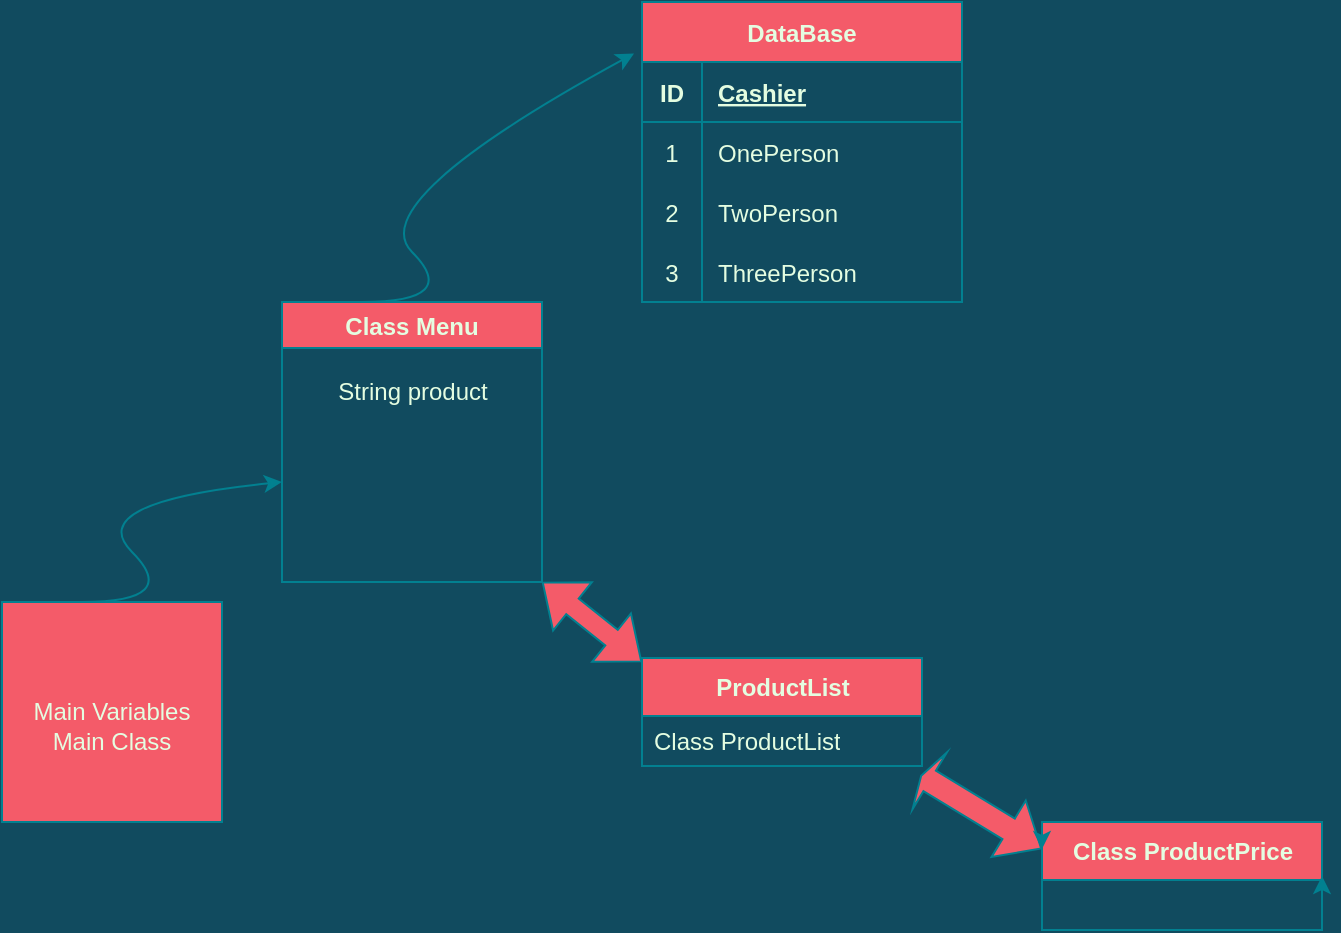 <mxfile version="20.5.0" type="github">
  <diagram id="C5RBs43oDa-KdzZeNtuy" name="Page-1">
    <mxGraphModel dx="1038" dy="547" grid="1" gridSize="10" guides="1" tooltips="1" connect="1" arrows="1" fold="1" page="1" pageScale="1" pageWidth="827" pageHeight="1169" background="#114B5F" math="0" shadow="0">
      <root>
        <mxCell id="WIyWlLk6GJQsqaUBKTNV-0" />
        <mxCell id="WIyWlLk6GJQsqaUBKTNV-1" parent="WIyWlLk6GJQsqaUBKTNV-0" />
        <mxCell id="zbw_zS2QHWhwQ_B6BuTn-0" value="&lt;br&gt;Main Variables&lt;br&gt;Main Class" style="whiteSpace=wrap;html=1;aspect=fixed;fillColor=#F45B69;strokeColor=#028090;fontColor=#E4FDE1;" vertex="1" parent="WIyWlLk6GJQsqaUBKTNV-1">
          <mxGeometry x="70" y="310" width="110" height="110" as="geometry" />
        </mxCell>
        <mxCell id="zbw_zS2QHWhwQ_B6BuTn-1" value="" style="curved=1;endArrow=classic;html=1;rounded=0;strokeColor=#028090;fontColor=#E4FDE1;fillColor=#F45B69;labelBackgroundColor=#114B5F;" edge="1" parent="WIyWlLk6GJQsqaUBKTNV-1">
          <mxGeometry width="50" height="50" relative="1" as="geometry">
            <mxPoint x="110" y="310" as="sourcePoint" />
            <mxPoint x="210" y="250" as="targetPoint" />
            <Array as="points">
              <mxPoint x="160" y="310" />
              <mxPoint x="110" y="260" />
            </Array>
          </mxGeometry>
        </mxCell>
        <mxCell id="zbw_zS2QHWhwQ_B6BuTn-12" value="DataBase" style="shape=table;startSize=30;container=1;collapsible=1;childLayout=tableLayout;fixedRows=1;rowLines=0;fontStyle=1;align=center;resizeLast=1;strokeColor=#028090;fontColor=#E4FDE1;fillColor=#F45B69;" vertex="1" parent="WIyWlLk6GJQsqaUBKTNV-1">
          <mxGeometry x="390" y="10" width="160" height="150" as="geometry" />
        </mxCell>
        <mxCell id="zbw_zS2QHWhwQ_B6BuTn-13" value="" style="shape=tableRow;horizontal=0;startSize=0;swimlaneHead=0;swimlaneBody=0;fillColor=none;collapsible=0;dropTarget=0;points=[[0,0.5],[1,0.5]];portConstraint=eastwest;top=0;left=0;right=0;bottom=1;strokeColor=#028090;fontColor=#E4FDE1;" vertex="1" parent="zbw_zS2QHWhwQ_B6BuTn-12">
          <mxGeometry y="30" width="160" height="30" as="geometry" />
        </mxCell>
        <mxCell id="zbw_zS2QHWhwQ_B6BuTn-14" value="ID" style="shape=partialRectangle;connectable=0;fillColor=none;top=0;left=0;bottom=0;right=0;fontStyle=1;overflow=hidden;strokeColor=#028090;fontColor=#E4FDE1;" vertex="1" parent="zbw_zS2QHWhwQ_B6BuTn-13">
          <mxGeometry width="30" height="30" as="geometry">
            <mxRectangle width="30" height="30" as="alternateBounds" />
          </mxGeometry>
        </mxCell>
        <mxCell id="zbw_zS2QHWhwQ_B6BuTn-15" value="Cashier" style="shape=partialRectangle;connectable=0;fillColor=none;top=0;left=0;bottom=0;right=0;align=left;spacingLeft=6;fontStyle=5;overflow=hidden;strokeColor=#028090;fontColor=#E4FDE1;" vertex="1" parent="zbw_zS2QHWhwQ_B6BuTn-13">
          <mxGeometry x="30" width="130" height="30" as="geometry">
            <mxRectangle width="130" height="30" as="alternateBounds" />
          </mxGeometry>
        </mxCell>
        <mxCell id="zbw_zS2QHWhwQ_B6BuTn-16" value="" style="shape=tableRow;horizontal=0;startSize=0;swimlaneHead=0;swimlaneBody=0;fillColor=none;collapsible=0;dropTarget=0;points=[[0,0.5],[1,0.5]];portConstraint=eastwest;top=0;left=0;right=0;bottom=0;strokeColor=#028090;fontColor=#E4FDE1;" vertex="1" parent="zbw_zS2QHWhwQ_B6BuTn-12">
          <mxGeometry y="60" width="160" height="30" as="geometry" />
        </mxCell>
        <mxCell id="zbw_zS2QHWhwQ_B6BuTn-17" value="1" style="shape=partialRectangle;connectable=0;fillColor=none;top=0;left=0;bottom=0;right=0;editable=1;overflow=hidden;strokeColor=#028090;fontColor=#E4FDE1;" vertex="1" parent="zbw_zS2QHWhwQ_B6BuTn-16">
          <mxGeometry width="30" height="30" as="geometry">
            <mxRectangle width="30" height="30" as="alternateBounds" />
          </mxGeometry>
        </mxCell>
        <mxCell id="zbw_zS2QHWhwQ_B6BuTn-18" value="OnePerson" style="shape=partialRectangle;connectable=0;fillColor=none;top=0;left=0;bottom=0;right=0;align=left;spacingLeft=6;overflow=hidden;strokeColor=#028090;fontColor=#E4FDE1;" vertex="1" parent="zbw_zS2QHWhwQ_B6BuTn-16">
          <mxGeometry x="30" width="130" height="30" as="geometry">
            <mxRectangle width="130" height="30" as="alternateBounds" />
          </mxGeometry>
        </mxCell>
        <mxCell id="zbw_zS2QHWhwQ_B6BuTn-19" value="" style="shape=tableRow;horizontal=0;startSize=0;swimlaneHead=0;swimlaneBody=0;fillColor=none;collapsible=0;dropTarget=0;points=[[0,0.5],[1,0.5]];portConstraint=eastwest;top=0;left=0;right=0;bottom=0;strokeColor=#028090;fontColor=#E4FDE1;" vertex="1" parent="zbw_zS2QHWhwQ_B6BuTn-12">
          <mxGeometry y="90" width="160" height="30" as="geometry" />
        </mxCell>
        <mxCell id="zbw_zS2QHWhwQ_B6BuTn-20" value="2" style="shape=partialRectangle;connectable=0;fillColor=none;top=0;left=0;bottom=0;right=0;editable=1;overflow=hidden;strokeColor=#028090;fontColor=#E4FDE1;" vertex="1" parent="zbw_zS2QHWhwQ_B6BuTn-19">
          <mxGeometry width="30" height="30" as="geometry">
            <mxRectangle width="30" height="30" as="alternateBounds" />
          </mxGeometry>
        </mxCell>
        <mxCell id="zbw_zS2QHWhwQ_B6BuTn-21" value="TwoPerson" style="shape=partialRectangle;connectable=0;fillColor=none;top=0;left=0;bottom=0;right=0;align=left;spacingLeft=6;overflow=hidden;strokeColor=#028090;fontColor=#E4FDE1;" vertex="1" parent="zbw_zS2QHWhwQ_B6BuTn-19">
          <mxGeometry x="30" width="130" height="30" as="geometry">
            <mxRectangle width="130" height="30" as="alternateBounds" />
          </mxGeometry>
        </mxCell>
        <mxCell id="zbw_zS2QHWhwQ_B6BuTn-22" value="" style="shape=tableRow;horizontal=0;startSize=0;swimlaneHead=0;swimlaneBody=0;fillColor=none;collapsible=0;dropTarget=0;points=[[0,0.5],[1,0.5]];portConstraint=eastwest;top=0;left=0;right=0;bottom=0;strokeColor=#028090;fontColor=#E4FDE1;" vertex="1" parent="zbw_zS2QHWhwQ_B6BuTn-12">
          <mxGeometry y="120" width="160" height="30" as="geometry" />
        </mxCell>
        <mxCell id="zbw_zS2QHWhwQ_B6BuTn-23" value="3" style="shape=partialRectangle;connectable=0;fillColor=none;top=0;left=0;bottom=0;right=0;editable=1;overflow=hidden;strokeColor=#028090;fontColor=#E4FDE1;" vertex="1" parent="zbw_zS2QHWhwQ_B6BuTn-22">
          <mxGeometry width="30" height="30" as="geometry">
            <mxRectangle width="30" height="30" as="alternateBounds" />
          </mxGeometry>
        </mxCell>
        <mxCell id="zbw_zS2QHWhwQ_B6BuTn-24" value="ThreePerson" style="shape=partialRectangle;connectable=0;fillColor=none;top=0;left=0;bottom=0;right=0;align=left;spacingLeft=6;overflow=hidden;strokeColor=#028090;fontColor=#E4FDE1;" vertex="1" parent="zbw_zS2QHWhwQ_B6BuTn-22">
          <mxGeometry x="30" width="130" height="30" as="geometry">
            <mxRectangle width="130" height="30" as="alternateBounds" />
          </mxGeometry>
        </mxCell>
        <mxCell id="zbw_zS2QHWhwQ_B6BuTn-25" value="" style="curved=1;endArrow=classic;html=1;rounded=0;strokeColor=#028090;fontColor=#E4FDE1;fillColor=#F45B69;entryX=-0.025;entryY=0.172;entryDx=0;entryDy=0;entryPerimeter=0;labelBackgroundColor=#114B5F;" edge="1" parent="WIyWlLk6GJQsqaUBKTNV-1" target="zbw_zS2QHWhwQ_B6BuTn-12">
          <mxGeometry width="50" height="50" relative="1" as="geometry">
            <mxPoint x="250" y="160" as="sourcePoint" />
            <mxPoint x="300" y="110" as="targetPoint" />
            <Array as="points">
              <mxPoint x="300" y="160" />
              <mxPoint x="250" y="110" />
            </Array>
          </mxGeometry>
        </mxCell>
        <mxCell id="zbw_zS2QHWhwQ_B6BuTn-31" value="Class Menu" style="swimlane;strokeColor=#028090;fontColor=#E4FDE1;fillColor=#F45B69;" vertex="1" parent="WIyWlLk6GJQsqaUBKTNV-1">
          <mxGeometry x="210" y="160" width="130" height="140" as="geometry" />
        </mxCell>
        <mxCell id="zbw_zS2QHWhwQ_B6BuTn-32" value="String product&lt;br&gt;" style="text;html=1;align=center;verticalAlign=middle;resizable=0;points=[];autosize=1;strokeColor=none;fillColor=none;fontColor=#E4FDE1;" vertex="1" parent="zbw_zS2QHWhwQ_B6BuTn-31">
          <mxGeometry x="15" y="30" width="100" height="30" as="geometry" />
        </mxCell>
        <mxCell id="zbw_zS2QHWhwQ_B6BuTn-35" value="" style="shape=flexArrow;endArrow=classic;startArrow=classic;html=1;rounded=0;strokeColor=#028090;fontColor=#E4FDE1;fillColor=#F45B69;labelBackgroundColor=#114B5F;" edge="1" parent="WIyWlLk6GJQsqaUBKTNV-1">
          <mxGeometry width="100" height="100" relative="1" as="geometry">
            <mxPoint x="390" y="340" as="sourcePoint" />
            <mxPoint x="340" y="300" as="targetPoint" />
          </mxGeometry>
        </mxCell>
        <mxCell id="zbw_zS2QHWhwQ_B6BuTn-36" value="ProductList" style="swimlane;fontStyle=1;align=center;verticalAlign=middle;childLayout=stackLayout;horizontal=1;startSize=29;horizontalStack=0;resizeParent=1;resizeParentMax=0;resizeLast=0;collapsible=0;marginBottom=0;html=1;strokeColor=#028090;fontColor=#E4FDE1;fillColor=#F45B69;" vertex="1" parent="WIyWlLk6GJQsqaUBKTNV-1">
          <mxGeometry x="390" y="338" width="140" height="54" as="geometry" />
        </mxCell>
        <mxCell id="zbw_zS2QHWhwQ_B6BuTn-38" value="Class ProductList" style="text;html=1;strokeColor=none;fillColor=none;align=left;verticalAlign=middle;spacingLeft=4;spacingRight=4;overflow=hidden;rotatable=0;points=[[0,0.5],[1,0.5]];portConstraint=eastwest;fontColor=#E4FDE1;" vertex="1" parent="zbw_zS2QHWhwQ_B6BuTn-36">
          <mxGeometry y="29" width="140" height="25" as="geometry" />
        </mxCell>
        <mxCell id="zbw_zS2QHWhwQ_B6BuTn-39" value="" style="shape=flexArrow;endArrow=classic;startArrow=classic;html=1;rounded=0;strokeColor=#028090;fontColor=#E4FDE1;fillColor=#F45B69;entryX=0.994;entryY=1.184;entryDx=0;entryDy=0;entryPerimeter=0;exitX=0;exitY=0.25;exitDx=0;exitDy=0;width=12;endSize=1.32;" edge="1" parent="WIyWlLk6GJQsqaUBKTNV-1" source="zbw_zS2QHWhwQ_B6BuTn-40" target="zbw_zS2QHWhwQ_B6BuTn-38">
          <mxGeometry width="100" height="100" relative="1" as="geometry">
            <mxPoint x="590" y="420" as="sourcePoint" />
            <mxPoint x="630" y="380" as="targetPoint" />
          </mxGeometry>
        </mxCell>
        <mxCell id="zbw_zS2QHWhwQ_B6BuTn-40" value="Class ProductPrice" style="swimlane;fontStyle=1;align=center;verticalAlign=middle;childLayout=stackLayout;horizontal=1;startSize=29;horizontalStack=0;resizeParent=1;resizeParentMax=0;resizeLast=0;collapsible=0;marginBottom=0;html=1;strokeColor=#028090;fontColor=#E4FDE1;fillColor=#F45B69;" vertex="1" parent="WIyWlLk6GJQsqaUBKTNV-1">
          <mxGeometry x="590" y="420" width="140" height="54" as="geometry" />
        </mxCell>
        <mxCell id="zbw_zS2QHWhwQ_B6BuTn-43" style="edgeStyle=orthogonalEdgeStyle;rounded=0;orthogonalLoop=1;jettySize=auto;html=1;entryX=1;entryY=0.5;entryDx=0;entryDy=0;strokeColor=#028090;fontColor=#E4FDE1;fillColor=#F45B69;" edge="1" parent="WIyWlLk6GJQsqaUBKTNV-1" target="zbw_zS2QHWhwQ_B6BuTn-40">
          <mxGeometry relative="1" as="geometry">
            <mxPoint x="730" y="450" as="sourcePoint" />
          </mxGeometry>
        </mxCell>
        <mxCell id="zbw_zS2QHWhwQ_B6BuTn-44" style="edgeStyle=orthogonalEdgeStyle;rounded=0;orthogonalLoop=1;jettySize=auto;html=1;exitX=0;exitY=0;exitDx=0;exitDy=0;entryX=0;entryY=0.25;entryDx=0;entryDy=0;strokeColor=#028090;fontColor=#E4FDE1;fillColor=#F45B69;" edge="1" parent="WIyWlLk6GJQsqaUBKTNV-1" source="zbw_zS2QHWhwQ_B6BuTn-40" target="zbw_zS2QHWhwQ_B6BuTn-40">
          <mxGeometry relative="1" as="geometry" />
        </mxCell>
      </root>
    </mxGraphModel>
  </diagram>
</mxfile>
